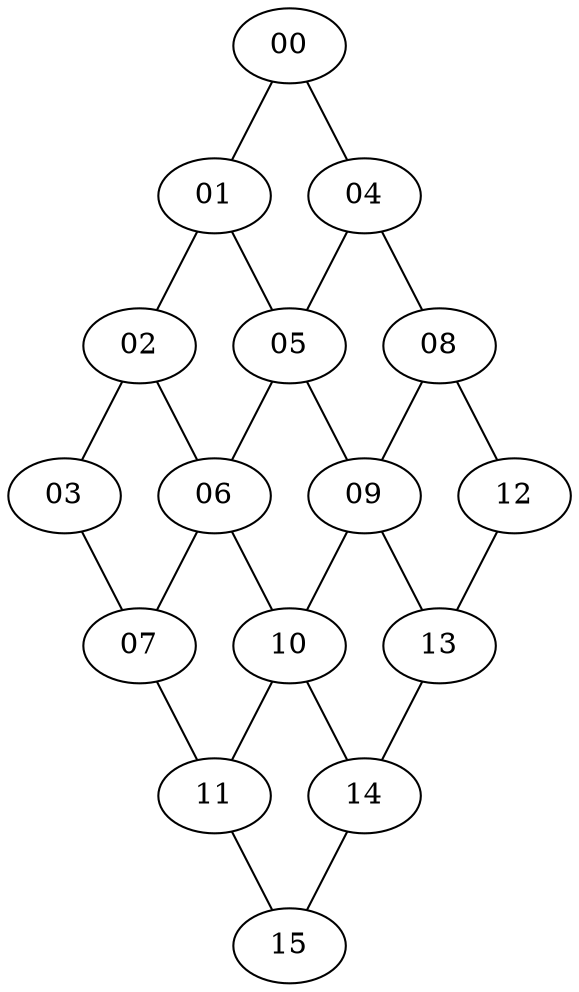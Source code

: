 graph G {
00 [label = 00, type = "physical"];
01 [label = 01, type = "physical"];
02 [label = 02, type = "physical"];
03 [label = 03, type = "physical"];
04 [label = 04, type = "physical"];
05 [label = 05, type = "physical"];
06 [label = 06, type = "physical"];
07 [label = 07, type = "physical"];
08 [label = 08, type = "physical"];
09 [label = 09, type = "physical"];
10 [label = 10, type = "physical"];
11 [label = 11, type = "physical"];
12 [label = 12, type = "physical"];
13 [label = 13, type = "physical"];
14 [label = 14, type = "physical"];
15 [label = 15, type = "physical"];
00 -- 01;
00 -- 04;
01 -- 02;
01 -- 05;
02 -- 03;
02 -- 06;
03 -- 07;
04 -- 05;
04 -- 08;
05 -- 06;
05 -- 09;
06 -- 07;
06 -- 10;
07 -- 11;
08 -- 09;
08 -- 12;
09 -- 10;
09 -- 13;
10 -- 11;
10 -- 14;
11 -- 15;
12 -- 13;
13 -- 14;
14 -- 15;
}
